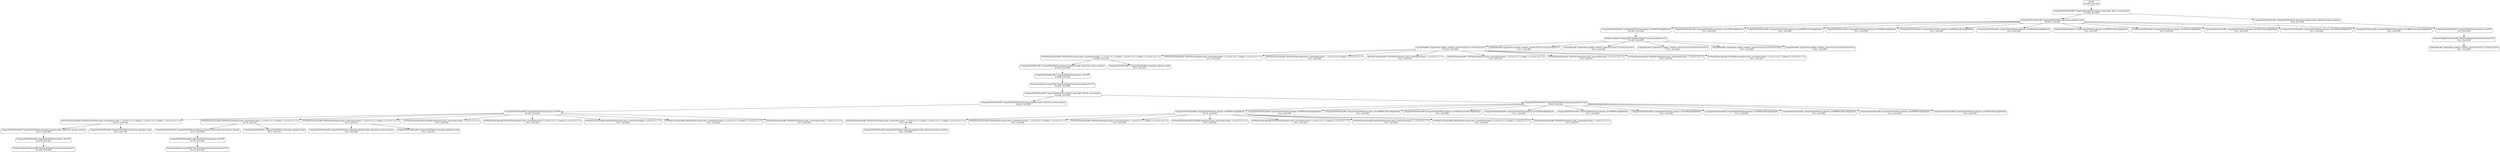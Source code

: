 digraph MCTS {
  node [shape=box, style=rounded];
  0 [label="ROOT
N=300, Q=0.936"];
  1 [label="ComputePathToState#1.ComputePathToState.named_state=gp7_detect_arucomarker
N=300, Q=0.936"];
  2 [label="ComputePathToState#1.ComputePathToState.planning_pipeline=ompl
N=295, Q=0.936"];
  3 [label="ComputePathToState#1.ComputePathToState.planner_id=RRTkConfigDefault
N=284, Q=0.938"];
  4 [label="YaskawaGripperCommand#1.YaskawaGripperCommand.position=0.0
N=283, Q=0.938"];
  5 [label="UpdatePose#1.UpdatePose.update_relative_pose=0.0;0.0;0.11;0.0;0.0;0.0;0.0
N=277, Q=0.938"];
  6 [label="SetPathConstraints#1.SetPathConstraints.joint_constraints=joint_1_s,0.0,0.1,0.1,1.0;joint_3_s,0.0,0.1,0.1,1.0;joint_5_s,0.0,0.1,0.1,1.0
N=269, Q=0.938"];
  7 [label="ComputePathToPose#1.ComputePathToPose.planning_pipeline=pilz_industrial_motion_planner
N=267, Q=0.940"];
  8 [label="ComputePathToPose#1.ComputePathToPose.planner_id=PTP
N=266, Q=0.940"];
  9 [label="YaskawaGripperCommand#2.YaskawaGripperCommand.position=0.235
N=265, Q=0.940"];
  10 [label="ComputePathToState#2.ComputePathToState.named_state=gp7_detect_arucomarker
N=264, Q=0.940"];
  11 [label="ComputePathToState#2.ComputePathToState.planning_pipeline=pilz_industrial_motion_planner
N=242, Q=0.941"];
  12 [label="ComputePathToState#2.ComputePathToState.planner_id=PTP
N=241, Q=0.941"];
  13 [label="SetPathConstraints#2.SetPathConstraints.joint_constraints=joint_1_s,0.0,0.1,0.1,1.0;joint_3_s,0.0,0.1,0.1,1.0;joint_5_s,0.0,0.1,0.1,1.0
N=213, Q=0.941"];
  14 [label="ComputePathToPose#2.ComputePathToPose.planning_pipeline=pilz_industrial_motion_planner
N=211, Q=0.942"];
  15 [label="ComputePathToPose#2.ComputePathToPose.planner_id=PTP
N=210, Q=0.942"];
  16 [label="YaskawaGripperCommand#3.YaskawaGripperCommand.position=0.0
N=209, Q=0.942"];
  17 [label="ComputePathToPose#2.ComputePathToPose.planning_pipeline=ompl
N=1, Q=0.788"];
  18 [label="SetPathConstraints#2.SetPathConstraints.joint_constraints=joint_1_s,0.0,0.1,0.1,1.0;joint_3_s,0.0,0.1,0.1,1.0
N=19, Q=0.937"];
  19 [label="ComputePathToPose#2.ComputePathToPose.planning_pipeline=pilz_industrial_motion_planner
N=17, Q=0.943"];
  20 [label="ComputePathToPose#2.ComputePathToPose.planner_id=PTP
N=16, Q=0.943"];
  21 [label="YaskawaGripperCommand#3.YaskawaGripperCommand.position=0.0
N=15, Q=0.943"];
  22 [label="ComputePathToPose#2.ComputePathToPose.planning_pipeline=ompl
N=1, Q=0.831"];
  23 [label="SetPathConstraints#2.SetPathConstraints.joint_constraints=joint_1_s,0.0,0.1,0.1,1.0;joint_5_s,0.0,0.1,0.1,1.0
N=3, Q=0.912"];
  24 [label="ComputePathToPose#2.ComputePathToPose.planning_pipeline=pilz_industrial_motion_planner
N=1, Q=0.942"];
  25 [label="ComputePathToPose#2.ComputePathToPose.planning_pipeline=ompl
N=1, Q=0.853"];
  26 [label="SetPathConstraints#2.SetPathConstraints.joint_constraints=joint_3_s,0.0,0.1,0.1,1.0
N=1, Q=0.943"];
  27 [label="SetPathConstraints#2.SetPathConstraints.joint_constraints=joint_3_s,0.0,0.1,0.1,1.0;joint_6_s,0.0,0.1,0.1,1.0
N=1, Q=0.941"];
  28 [label="SetPathConstraints#2.SetPathConstraints.joint_constraints=joint_5_s,0.0,0.1,0.1,1.0
N=1, Q=0.942"];
  29 [label="SetPathConstraints#2.SetPathConstraints.joint_constraints=joint_3_s,0.0,0.1,0.1,1.0;joint_5_s,0.0,0.1,0.1,1.0
N=1, Q=0.942"];
  30 [label="SetPathConstraints#2.SetPathConstraints.joint_constraints=joint_1_s,0.0,0.1,0.1,1.0
N=1, Q=0.943"];
  31 [label="ComputePathToState#2.ComputePathToState.planning_pipeline=ompl
N=21, Q=0.934"];
  32 [label="ComputePathToState#2.ComputePathToState.planner_id=RRTkConfigDefault
N=10, Q=0.934"];
  33 [label="SetPathConstraints#2.SetPathConstraints.joint_constraints=joint_1_s,0.0,0.1,0.1,1.0;joint_3_s,0.0,0.1,0.1,1.0;joint_5_s,0.0,0.1,0.1,1.0
N=2, Q=0.940"];
  34 [label="ComputePathToPose#2.ComputePathToPose.planning_pipeline=pilz_industrial_motion_planner
N=1, Q=0.940"];
  35 [label="SetPathConstraints#2.SetPathConstraints.joint_constraints=joint_1_s,0.0,0.1,0.1,1.0;joint_3_s,0.0,0.1,0.1,1.0
N=1, Q=0.941"];
  36 [label="SetPathConstraints#2.SetPathConstraints.joint_constraints=joint_1_s,0.0,0.1,0.1,1.0;joint_5_s,0.0,0.1,0.1,1.0
N=1, Q=0.938"];
  37 [label="SetPathConstraints#2.SetPathConstraints.joint_constraints=joint_3_s,0.0,0.1,0.1,1.0
N=1, Q=0.940"];
  38 [label="SetPathConstraints#2.SetPathConstraints.joint_constraints=joint_3_s,0.0,0.1,0.1,1.0;joint_6_s,0.0,0.1,0.1,1.0
N=1, Q=0.942"];
  39 [label="SetPathConstraints#2.SetPathConstraints.joint_constraints=joint_5_s,0.0,0.1,0.1,1.0
N=1, Q=0.939"];
  40 [label="SetPathConstraints#2.SetPathConstraints.joint_constraints=joint_3_s,0.0,0.1,0.1,1.0;joint_5_s,0.0,0.1,0.1,1.0
N=1, Q=0.941"];
  41 [label="SetPathConstraints#2.SetPathConstraints.joint_constraints=joint_1_s,0.0,0.1,0.1,1.0
N=1, Q=0.877"];
  42 [label="ComputePathToState#2.ComputePathToState.planner_id=RRTstarkConfigDefault
N=1, Q=0.941"];
  43 [label="ComputePathToState#2.ComputePathToState.planner_id=LBKPIECEkConfigDefault
N=1, Q=0.942"];
  44 [label="ComputePathToState#2.ComputePathToState.planner_id=RRTConnectkConfigDefault
N=1, Q=0.944"];
  45 [label="ComputePathToState#2.ComputePathToState.planner_id=SBLkConfigDefault
N=1, Q=0.941"];
  46 [label="ComputePathToState#2.ComputePathToState.planner_id=TRRTkConfigDefault
N=1, Q=0.942"];
  47 [label="ComputePathToState#2.ComputePathToState.planner_id=ESTkConfigDefault
N=1, Q=0.938"];
  48 [label="ComputePathToState#2.ComputePathToState.planner_id=PRMstarkConfigDefault
N=1, Q=0.878"];
  49 [label="ComputePathToState#2.ComputePathToState.planner_id=BKPIECEkConfigDefault
N=1, Q=0.942"];
  50 [label="ComputePathToState#2.ComputePathToState.planner_id=PRMkConfigDefault
N=1, Q=0.943"];
  51 [label="ComputePathToState#2.ComputePathToState.planner_id=KPIECEkConfigDefault
N=1, Q=0.918"];
  52 [label="ComputePathToPose#1.ComputePathToPose.planning_pipeline=ompl
N=1, Q=0.300"];
  53 [label="SetPathConstraints#1.SetPathConstraints.joint_constraints=joint_3_s,0.0,0.1,0.1,1.0;joint_5_s,0.0,0.1,0.1,1.0
N=1, Q=0.938"];
  54 [label="SetPathConstraints#1.SetPathConstraints.joint_constraints=joint_1_s,0.0,0.1,0.1,1.0;joint_5_s,0.0,0.1,0.1,1.0
N=1, Q=0.989"];
  55 [label="SetPathConstraints#1.SetPathConstraints.joint_constraints=joint_5_s,0.0,0.1,0.1,1.0
N=1, Q=0.939"];
  56 [label="SetPathConstraints#1.SetPathConstraints.joint_constraints=joint_1_s,0.0,0.1,0.1,1.0;joint_3_s,0.0,0.1,0.1,1.0
N=1, Q=0.937"];
  57 [label="SetPathConstraints#1.SetPathConstraints.joint_constraints=joint_3_s,0.0,0.1,0.1,1.0
N=1, Q=0.937"];
  58 [label="SetPathConstraints#1.SetPathConstraints.joint_constraints=joint_1_s,0.0,0.1,0.1,1.0
N=1, Q=0.941"];
  59 [label="SetPathConstraints#1.SetPathConstraints.joint_constraints=joint_3_s,0.0,0.1,0.1,1.0;joint_6_s,0.0,0.1,0.1,1.0
N=1, Q=0.937"];
  60 [label="UpdatePose#1.UpdatePose.update_relative_pose=0.0;0.0;0.115;0.0;0.0;0.0;0.0
N=1, Q=0.943"];
  61 [label="UpdatePose#1.UpdatePose.update_relative_pose=0.0;0.0;0.125;0.0;0.0;0.0;0.0
N=1, Q=0.943"];
  62 [label="UpdatePose#1.UpdatePose.update_relative_pose=0.0;0.0;0.105;0.0;0.0;0.0;0.0
N=1, Q=0.924"];
  63 [label="UpdatePose#1.UpdatePose.update_relative_pose=0.0;0.0;0.12;0.0;0.0;0.0;0.0
N=1, Q=0.943"];
  64 [label="UpdatePose#1.UpdatePose.update_relative_pose=0.0;0.0;0.10;0.0;0.0;0.0;0.0
N=1, Q=0.939"];
  65 [label="ComputePathToState#1.ComputePathToState.planner_id=ESTkConfigDefault
N=1, Q=0.939"];
  66 [label="ComputePathToState#1.ComputePathToState.planner_id=LBKPIECEkConfigDefault
N=1, Q=0.943"];
  67 [label="ComputePathToState#1.ComputePathToState.planner_id=PRMkConfigDefault
N=1, Q=0.938"];
  68 [label="ComputePathToState#1.ComputePathToState.planner_id=PRMstarkConfigDefault
N=1, Q=0.941"];
  69 [label="ComputePathToState#1.ComputePathToState.planner_id=RRTstarkConfigDefault
N=1, Q=0.938"];
  70 [label="ComputePathToState#1.ComputePathToState.planner_id=BKPIECEkConfigDefault
N=1, Q=0.937"];
  71 [label="ComputePathToState#1.ComputePathToState.planner_id=SBLkConfigDefault
N=1, Q=0.936"];
  72 [label="ComputePathToState#1.ComputePathToState.planner_id=KPIECEkConfigDefault
N=1, Q=0.939"];
  73 [label="ComputePathToState#1.ComputePathToState.planner_id=TRRTkConfigDefault
N=1, Q=0.936"];
  74 [label="ComputePathToState#1.ComputePathToState.planner_id=RRTConnectkConfigDefault
N=1, Q=0.450"];
  75 [label="ComputePathToState#1.ComputePathToState.planning_pipeline=pilz_industrial_motion_planner
N=4, Q=0.939"];
  76 [label="ComputePathToState#1.ComputePathToState.planner_id=PTP
N=3, Q=0.939"];
  77 [label="YaskawaGripperCommand#1.YaskawaGripperCommand.position=0.0
N=2, Q=0.939"];
  78 [label="UpdatePose#1.UpdatePose.update_relative_pose=0.0;0.0;0.11;0.0;0.0;0.0;0.0
N=1, Q=0.939"];
  0 -> 1;
  1 -> 2;
  2 -> 3;
  3 -> 4;
  4 -> 5;
  5 -> 6;
  6 -> 7;
  7 -> 8;
  8 -> 9;
  9 -> 10;
  10 -> 11;
  11 -> 12;
  12 -> 13;
  13 -> 14;
  14 -> 15;
  15 -> 16;
  13 -> 17;
  12 -> 18;
  18 -> 19;
  19 -> 20;
  20 -> 21;
  18 -> 22;
  12 -> 23;
  23 -> 24;
  23 -> 25;
  12 -> 26;
  12 -> 27;
  12 -> 28;
  12 -> 29;
  12 -> 30;
  10 -> 31;
  31 -> 32;
  32 -> 33;
  33 -> 34;
  32 -> 35;
  32 -> 36;
  32 -> 37;
  32 -> 38;
  32 -> 39;
  32 -> 40;
  32 -> 41;
  31 -> 42;
  31 -> 43;
  31 -> 44;
  31 -> 45;
  31 -> 46;
  31 -> 47;
  31 -> 48;
  31 -> 49;
  31 -> 50;
  31 -> 51;
  6 -> 52;
  5 -> 53;
  5 -> 54;
  5 -> 55;
  5 -> 56;
  5 -> 57;
  5 -> 58;
  5 -> 59;
  4 -> 60;
  4 -> 61;
  4 -> 62;
  4 -> 63;
  4 -> 64;
  2 -> 65;
  2 -> 66;
  2 -> 67;
  2 -> 68;
  2 -> 69;
  2 -> 70;
  2 -> 71;
  2 -> 72;
  2 -> 73;
  2 -> 74;
  1 -> 75;
  75 -> 76;
  76 -> 77;
  77 -> 78;
}

